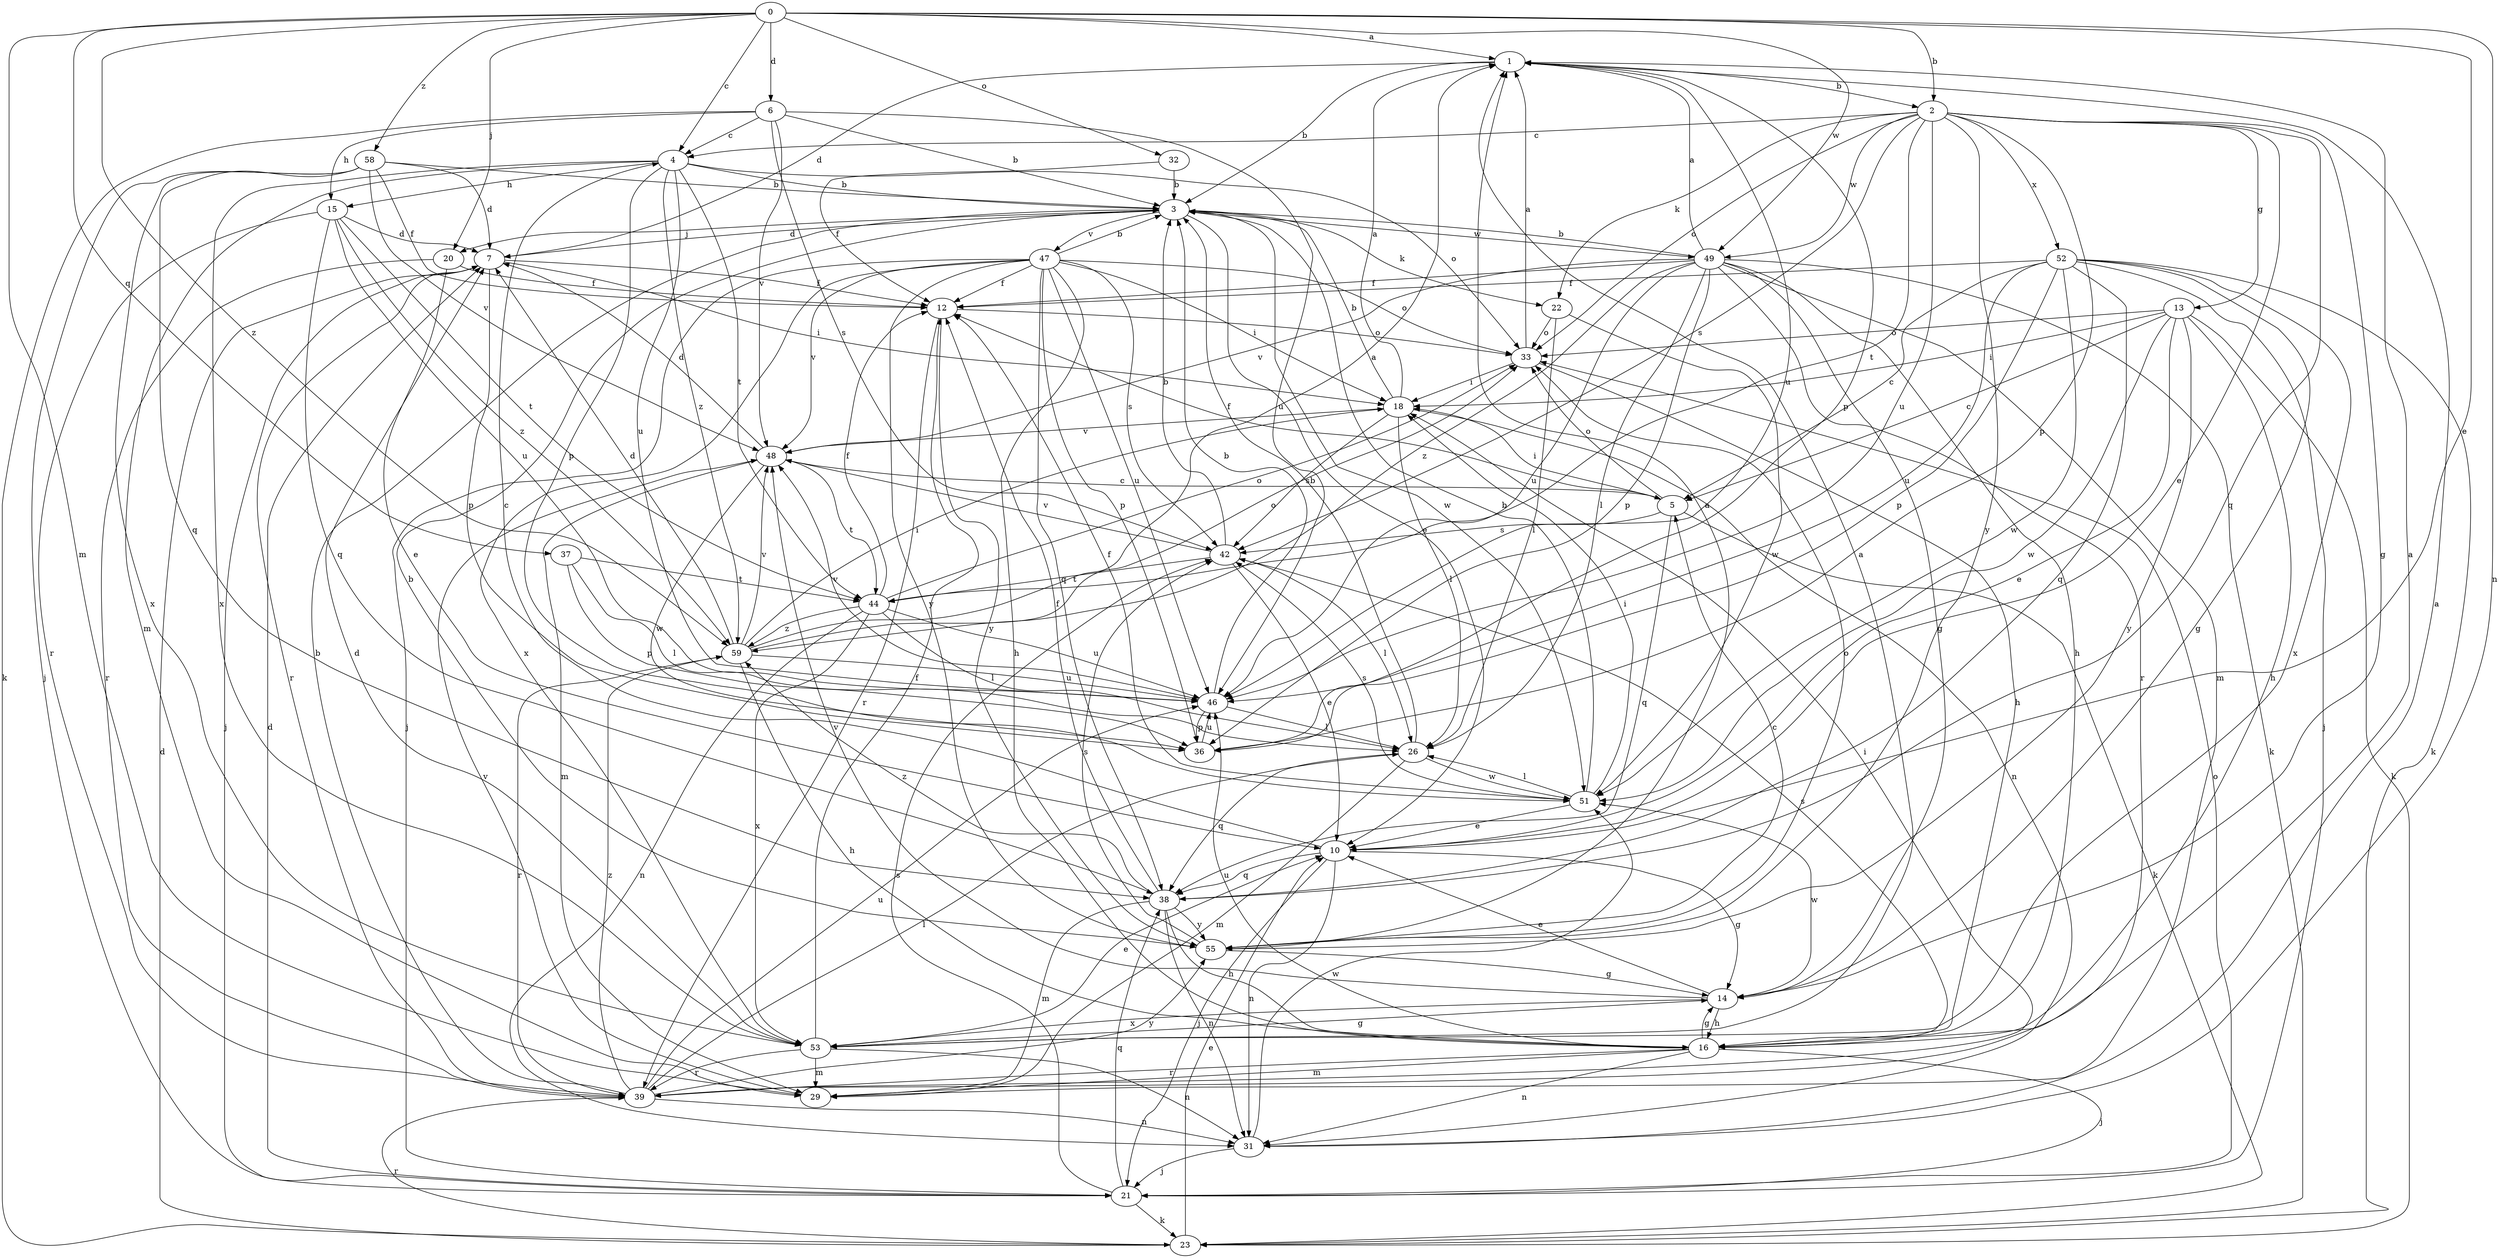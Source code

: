 strict digraph  {
0;
1;
2;
3;
4;
5;
6;
7;
10;
12;
13;
14;
15;
16;
18;
20;
21;
22;
23;
26;
29;
31;
32;
33;
36;
37;
38;
39;
42;
44;
46;
47;
48;
49;
51;
52;
53;
55;
58;
59;
0 -> 1  [label=a];
0 -> 2  [label=b];
0 -> 4  [label=c];
0 -> 6  [label=d];
0 -> 10  [label=e];
0 -> 20  [label=j];
0 -> 29  [label=m];
0 -> 31  [label=n];
0 -> 32  [label=o];
0 -> 37  [label=q];
0 -> 49  [label=w];
0 -> 58  [label=z];
0 -> 59  [label=z];
1 -> 2  [label=b];
1 -> 3  [label=b];
1 -> 7  [label=d];
1 -> 36  [label=p];
1 -> 46  [label=u];
2 -> 4  [label=c];
2 -> 10  [label=e];
2 -> 13  [label=g];
2 -> 14  [label=g];
2 -> 22  [label=k];
2 -> 33  [label=o];
2 -> 36  [label=p];
2 -> 38  [label=q];
2 -> 42  [label=s];
2 -> 44  [label=t];
2 -> 46  [label=u];
2 -> 49  [label=w];
2 -> 52  [label=x];
2 -> 55  [label=y];
3 -> 7  [label=d];
3 -> 10  [label=e];
3 -> 20  [label=j];
3 -> 22  [label=k];
3 -> 47  [label=v];
3 -> 49  [label=w];
3 -> 51  [label=w];
4 -> 3  [label=b];
4 -> 15  [label=h];
4 -> 29  [label=m];
4 -> 33  [label=o];
4 -> 36  [label=p];
4 -> 44  [label=t];
4 -> 46  [label=u];
4 -> 53  [label=x];
4 -> 59  [label=z];
5 -> 12  [label=f];
5 -> 18  [label=i];
5 -> 23  [label=k];
5 -> 33  [label=o];
5 -> 38  [label=q];
5 -> 42  [label=s];
6 -> 3  [label=b];
6 -> 4  [label=c];
6 -> 15  [label=h];
6 -> 23  [label=k];
6 -> 42  [label=s];
6 -> 46  [label=u];
6 -> 48  [label=v];
7 -> 12  [label=f];
7 -> 18  [label=i];
7 -> 21  [label=j];
7 -> 36  [label=p];
7 -> 39  [label=r];
10 -> 4  [label=c];
10 -> 14  [label=g];
10 -> 21  [label=j];
10 -> 31  [label=n];
10 -> 38  [label=q];
12 -> 33  [label=o];
12 -> 39  [label=r];
12 -> 55  [label=y];
13 -> 5  [label=c];
13 -> 10  [label=e];
13 -> 16  [label=h];
13 -> 18  [label=i];
13 -> 23  [label=k];
13 -> 33  [label=o];
13 -> 51  [label=w];
13 -> 55  [label=y];
14 -> 10  [label=e];
14 -> 16  [label=h];
14 -> 48  [label=v];
14 -> 51  [label=w];
14 -> 53  [label=x];
15 -> 7  [label=d];
15 -> 38  [label=q];
15 -> 39  [label=r];
15 -> 44  [label=t];
15 -> 46  [label=u];
15 -> 59  [label=z];
16 -> 1  [label=a];
16 -> 14  [label=g];
16 -> 21  [label=j];
16 -> 29  [label=m];
16 -> 31  [label=n];
16 -> 39  [label=r];
16 -> 42  [label=s];
16 -> 46  [label=u];
18 -> 1  [label=a];
18 -> 3  [label=b];
18 -> 26  [label=l];
18 -> 31  [label=n];
18 -> 42  [label=s];
18 -> 48  [label=v];
20 -> 10  [label=e];
20 -> 12  [label=f];
20 -> 39  [label=r];
21 -> 7  [label=d];
21 -> 23  [label=k];
21 -> 33  [label=o];
21 -> 38  [label=q];
21 -> 42  [label=s];
22 -> 26  [label=l];
22 -> 33  [label=o];
22 -> 51  [label=w];
23 -> 7  [label=d];
23 -> 10  [label=e];
23 -> 39  [label=r];
26 -> 3  [label=b];
26 -> 29  [label=m];
26 -> 38  [label=q];
26 -> 51  [label=w];
29 -> 48  [label=v];
31 -> 1  [label=a];
31 -> 21  [label=j];
31 -> 51  [label=w];
32 -> 3  [label=b];
32 -> 12  [label=f];
33 -> 1  [label=a];
33 -> 16  [label=h];
33 -> 18  [label=i];
36 -> 46  [label=u];
37 -> 26  [label=l];
37 -> 36  [label=p];
37 -> 44  [label=t];
38 -> 12  [label=f];
38 -> 16  [label=h];
38 -> 29  [label=m];
38 -> 31  [label=n];
38 -> 55  [label=y];
38 -> 59  [label=z];
39 -> 3  [label=b];
39 -> 18  [label=i];
39 -> 26  [label=l];
39 -> 31  [label=n];
39 -> 46  [label=u];
39 -> 55  [label=y];
39 -> 59  [label=z];
42 -> 3  [label=b];
42 -> 10  [label=e];
42 -> 26  [label=l];
42 -> 44  [label=t];
42 -> 48  [label=v];
44 -> 12  [label=f];
44 -> 26  [label=l];
44 -> 31  [label=n];
44 -> 33  [label=o];
44 -> 46  [label=u];
44 -> 53  [label=x];
44 -> 59  [label=z];
46 -> 3  [label=b];
46 -> 26  [label=l];
46 -> 36  [label=p];
46 -> 48  [label=v];
47 -> 3  [label=b];
47 -> 12  [label=f];
47 -> 16  [label=h];
47 -> 18  [label=i];
47 -> 21  [label=j];
47 -> 33  [label=o];
47 -> 36  [label=p];
47 -> 38  [label=q];
47 -> 42  [label=s];
47 -> 46  [label=u];
47 -> 48  [label=v];
47 -> 53  [label=x];
47 -> 55  [label=y];
48 -> 5  [label=c];
48 -> 7  [label=d];
48 -> 29  [label=m];
48 -> 44  [label=t];
48 -> 51  [label=w];
49 -> 1  [label=a];
49 -> 3  [label=b];
49 -> 12  [label=f];
49 -> 14  [label=g];
49 -> 16  [label=h];
49 -> 23  [label=k];
49 -> 26  [label=l];
49 -> 29  [label=m];
49 -> 36  [label=p];
49 -> 39  [label=r];
49 -> 46  [label=u];
49 -> 48  [label=v];
49 -> 59  [label=z];
51 -> 3  [label=b];
51 -> 10  [label=e];
51 -> 12  [label=f];
51 -> 18  [label=i];
51 -> 26  [label=l];
51 -> 42  [label=s];
52 -> 5  [label=c];
52 -> 12  [label=f];
52 -> 14  [label=g];
52 -> 21  [label=j];
52 -> 23  [label=k];
52 -> 36  [label=p];
52 -> 38  [label=q];
52 -> 46  [label=u];
52 -> 51  [label=w];
52 -> 53  [label=x];
53 -> 1  [label=a];
53 -> 7  [label=d];
53 -> 10  [label=e];
53 -> 12  [label=f];
53 -> 14  [label=g];
53 -> 29  [label=m];
53 -> 31  [label=n];
53 -> 39  [label=r];
55 -> 1  [label=a];
55 -> 3  [label=b];
55 -> 5  [label=c];
55 -> 14  [label=g];
55 -> 33  [label=o];
55 -> 42  [label=s];
58 -> 3  [label=b];
58 -> 7  [label=d];
58 -> 12  [label=f];
58 -> 21  [label=j];
58 -> 38  [label=q];
58 -> 48  [label=v];
58 -> 53  [label=x];
59 -> 1  [label=a];
59 -> 7  [label=d];
59 -> 16  [label=h];
59 -> 18  [label=i];
59 -> 33  [label=o];
59 -> 39  [label=r];
59 -> 46  [label=u];
59 -> 48  [label=v];
}
